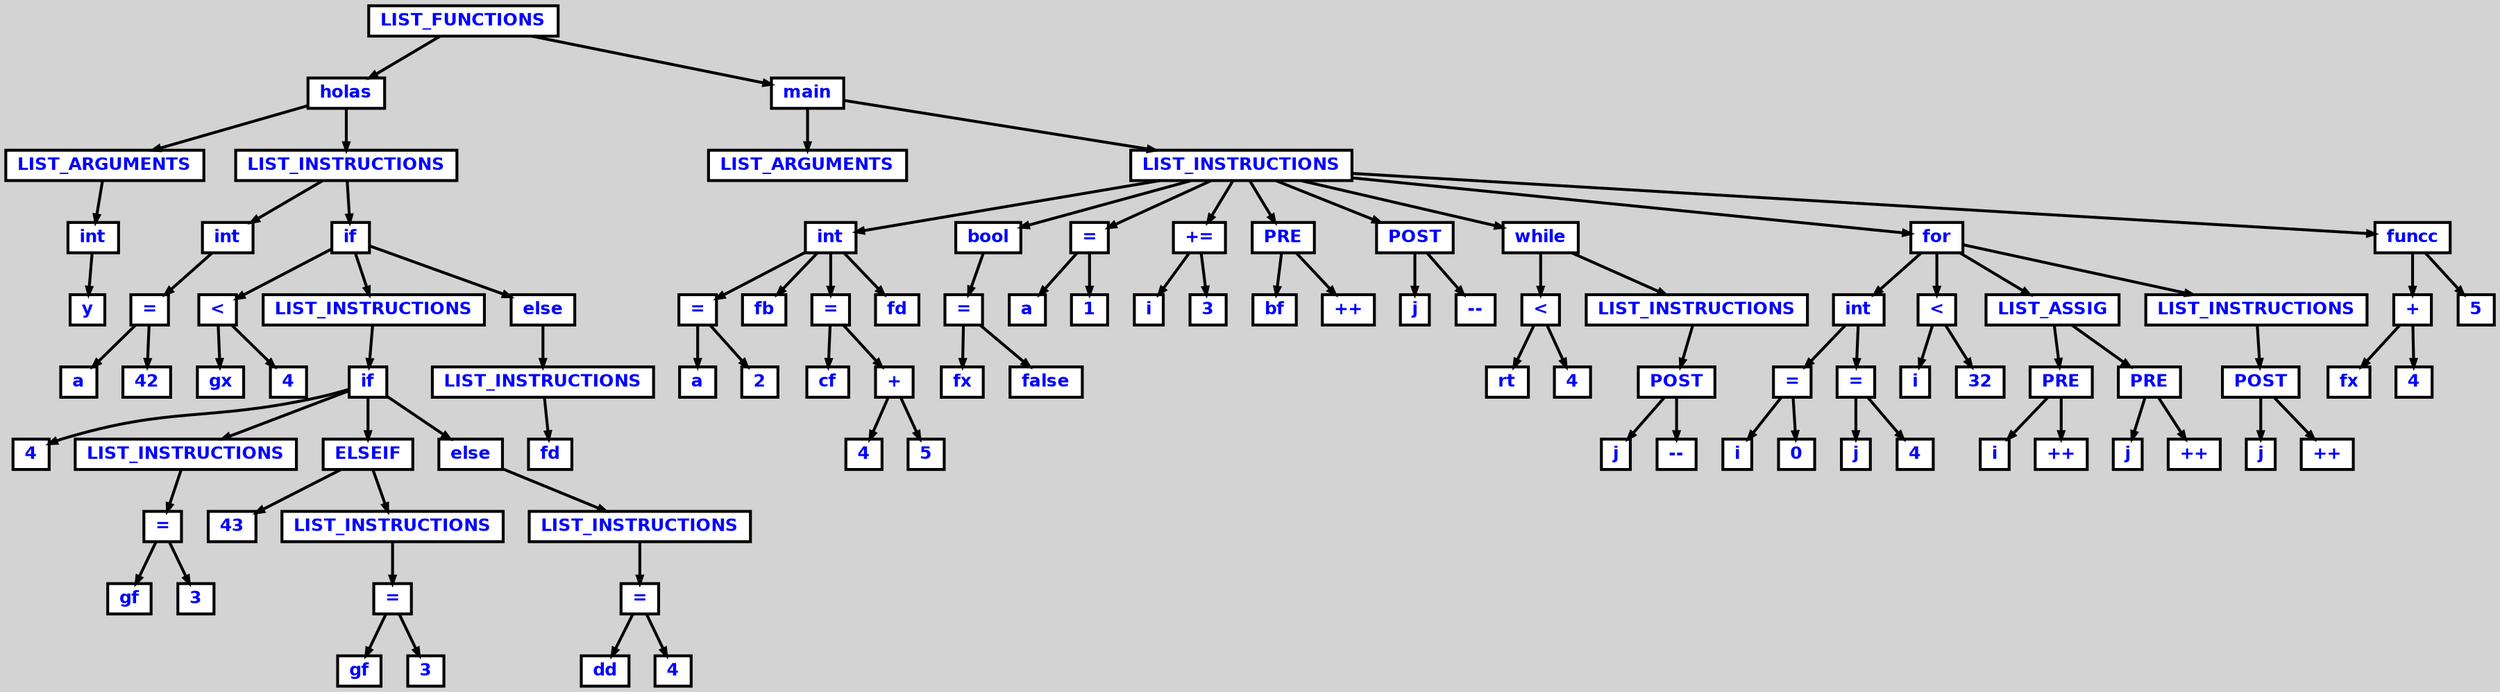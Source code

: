 digraph {

	ordering=out;
	ranksep=.4;
	bgcolor="lightgrey"; node [shape=box, fixedsize=false, fontsize=12, fontname="Helvetica-bold", fontcolor="blue"
		width=.25, height=.25, color="black", fillcolor="white", style="filled, solid, bold"];
	edge [arrowsize=.5, color="black", style="bold"]

  n0 [label="LIST_FUNCTIONS"];
  n1 [label="holas"];
  n1 [label="holas"];
  n2 [label="LIST_ARGUMENTS"];
  n2 [label="LIST_ARGUMENTS"];
  n3 [label="int"];
  n3 [label="int"];
  n4 [label="y"];
  n5 [label="LIST_INSTRUCTIONS"];
  n5 [label="LIST_INSTRUCTIONS"];
  n6 [label="int"];
  n6 [label="int"];
  n7 [label="="];
  n7 [label="="];
  n8 [label="a"];
  n9 [label="42"];
  n10 [label="if"];
  n10 [label="if"];
  n11 [label="<"];
  n11 [label="<"];
  n12 [label="gx"];
  n13 [label="4"];
  n14 [label="LIST_INSTRUCTIONS"];
  n14 [label="LIST_INSTRUCTIONS"];
  n15 [label="if"];
  n15 [label="if"];
  n16 [label="4"];
  n17 [label="LIST_INSTRUCTIONS"];
  n17 [label="LIST_INSTRUCTIONS"];
  n18 [label="="];
  n18 [label="="];
  n19 [label="gf"];
  n20 [label="3"];
  n21 [label="ELSEIF"];
  n21 [label="ELSEIF"];
  n22 [label="43"];
  n23 [label="LIST_INSTRUCTIONS"];
  n23 [label="LIST_INSTRUCTIONS"];
  n24 [label="="];
  n24 [label="="];
  n25 [label="gf"];
  n26 [label="3"];
  n27 [label="else"];
  n27 [label="else"];
  n28 [label="LIST_INSTRUCTIONS"];
  n28 [label="LIST_INSTRUCTIONS"];
  n29 [label="="];
  n29 [label="="];
  n30 [label="dd"];
  n31 [label="4"];
  n32 [label="else"];
  n32 [label="else"];
  n33 [label="LIST_INSTRUCTIONS"];
  n33 [label="LIST_INSTRUCTIONS"];
  n34 [label="fd"];
  n35 [label="main"];
  n35 [label="main"];
  n36 [label="LIST_ARGUMENTS"];
  n37 [label="LIST_INSTRUCTIONS"];
  n37 [label="LIST_INSTRUCTIONS"];
  n38 [label="int"];
  n38 [label="int"];
  n39 [label="="];
  n39 [label="="];
  n40 [label="a"];
  n41 [label="2"];
  n42 [label="fb"];
  n43 [label="="];
  n43 [label="="];
  n44 [label="cf"];
  n45 [label="+"];
  n45 [label="+"];
  n46 [label="4"];
  n47 [label="5"];
  n48 [label="fd"];
  n49 [label="bool"];
  n49 [label="bool"];
  n50 [label="="];
  n50 [label="="];
  n51 [label="fx"];
  n52 [label="false"];
  n53 [label="="];
  n53 [label="="];
  n54 [label="a"];
  n55 [label="1"];
  n56 [label="+="];
  n56 [label="+="];
  n57 [label="i"];
  n58 [label="3"];
  n59 [label="PRE"];
  n59 [label="PRE"];
  n60 [label="bf"];
  n61 [label="++"];
  n62 [label="POST"];
  n62 [label="POST"];
  n63 [label="j"];
  n64 [label="--"];
  n65 [label="while"];
  n65 [label="while"];
  n66 [label="<"];
  n66 [label="<"];
  n67 [label="rt"];
  n68 [label="4"];
  n69 [label="LIST_INSTRUCTIONS"];
  n69 [label="LIST_INSTRUCTIONS"];
  n70 [label="POST"];
  n70 [label="POST"];
  n71 [label="j"];
  n72 [label="--"];
  n73 [label="for"];
  n73 [label="for"];
  n74 [label="int"];
  n74 [label="int"];
  n75 [label="="];
  n75 [label="="];
  n76 [label="i"];
  n77 [label="0"];
  n78 [label="="];
  n78 [label="="];
  n79 [label="j"];
  n80 [label="4"];
  n81 [label="<"];
  n81 [label="<"];
  n82 [label="i"];
  n83 [label="32"];
  n84 [label="LIST_ASSIG"];
  n84 [label="LIST_ASSIG"];
  n85 [label="PRE"];
  n85 [label="PRE"];
  n86 [label="i"];
  n87 [label="++"];
  n88 [label="PRE"];
  n88 [label="PRE"];
  n89 [label="j"];
  n90 [label="++"];
  n91 [label="LIST_INSTRUCTIONS"];
  n91 [label="LIST_INSTRUCTIONS"];
  n92 [label="POST"];
  n92 [label="POST"];
  n93 [label="j"];
  n94 [label="++"];
  n95 [label="funcc"];
  n95 [label="funcc"];
  n96 [label="+"];
  n96 [label="+"];
  n97 [label="fx"];
  n98 [label="4"];
  n99 [label="5"];

  n0 -> n1 // "LIST_FUNCTIONS" -> "holas"
  n1 -> n2 // "holas" -> "LIST_ARGUMENTS"
  n2 -> n3 // "LIST_ARGUMENTS" -> "int"
  n3 -> n4 // "int" -> "y"
  n1 -> n5 // "holas" -> "LIST_INSTRUCTIONS"
  n5 -> n6 // "LIST_INSTRUCTIONS" -> "int"
  n6 -> n7 // "int" -> "="
  n7 -> n8 // "=" -> "a"
  n7 -> n9 // "=" -> "42"
  n5 -> n10 // "LIST_INSTRUCTIONS" -> "if"
  n10 -> n11 // "if" -> "<"
  n11 -> n12 // "<" -> "gx"
  n11 -> n13 // "<" -> "4"
  n10 -> n14 // "if" -> "LIST_INSTRUCTIONS"
  n14 -> n15 // "LIST_INSTRUCTIONS" -> "if"
  n15 -> n16 // "if" -> "4"
  n15 -> n17 // "if" -> "LIST_INSTRUCTIONS"
  n17 -> n18 // "LIST_INSTRUCTIONS" -> "="
  n18 -> n19 // "=" -> "gf"
  n18 -> n20 // "=" -> "3"
  n15 -> n21 // "if" -> "ELSEIF"
  n21 -> n22 // "ELSEIF" -> "43"
  n21 -> n23 // "ELSEIF" -> "LIST_INSTRUCTIONS"
  n23 -> n24 // "LIST_INSTRUCTIONS" -> "="
  n24 -> n25 // "=" -> "gf"
  n24 -> n26 // "=" -> "3"
  n15 -> n27 // "if" -> "else"
  n27 -> n28 // "else" -> "LIST_INSTRUCTIONS"
  n28 -> n29 // "LIST_INSTRUCTIONS" -> "="
  n29 -> n30 // "=" -> "dd"
  n29 -> n31 // "=" -> "4"
  n10 -> n32 // "if" -> "else"
  n32 -> n33 // "else" -> "LIST_INSTRUCTIONS"
  n33 -> n34 // "LIST_INSTRUCTIONS" -> "fd"
  n0 -> n35 // "LIST_FUNCTIONS" -> "main"
  n35 -> n36 // "main" -> "LIST_ARGUMENTS"
  n35 -> n37 // "main" -> "LIST_INSTRUCTIONS"
  n37 -> n38 // "LIST_INSTRUCTIONS" -> "int"
  n38 -> n39 // "int" -> "="
  n39 -> n40 // "=" -> "a"
  n39 -> n41 // "=" -> "2"
  n38 -> n42 // "int" -> "fb"
  n38 -> n43 // "int" -> "="
  n43 -> n44 // "=" -> "cf"
  n43 -> n45 // "=" -> "+"
  n45 -> n46 // "+" -> "4"
  n45 -> n47 // "+" -> "5"
  n38 -> n48 // "int" -> "fd"
  n37 -> n49 // "LIST_INSTRUCTIONS" -> "bool"
  n49 -> n50 // "bool" -> "="
  n50 -> n51 // "=" -> "fx"
  n50 -> n52 // "=" -> "false"
  n37 -> n53 // "LIST_INSTRUCTIONS" -> "="
  n53 -> n54 // "=" -> "a"
  n53 -> n55 // "=" -> "1"
  n37 -> n56 // "LIST_INSTRUCTIONS" -> "+="
  n56 -> n57 // "+=" -> "i"
  n56 -> n58 // "+=" -> "3"
  n37 -> n59 // "LIST_INSTRUCTIONS" -> "PRE"
  n59 -> n60 // "PRE" -> "bf"
  n59 -> n61 // "PRE" -> "++"
  n37 -> n62 // "LIST_INSTRUCTIONS" -> "POST"
  n62 -> n63 // "POST" -> "j"
  n62 -> n64 // "POST" -> "--"
  n37 -> n65 // "LIST_INSTRUCTIONS" -> "while"
  n65 -> n66 // "while" -> "<"
  n66 -> n67 // "<" -> "rt"
  n66 -> n68 // "<" -> "4"
  n65 -> n69 // "while" -> "LIST_INSTRUCTIONS"
  n69 -> n70 // "LIST_INSTRUCTIONS" -> "POST"
  n70 -> n71 // "POST" -> "j"
  n70 -> n72 // "POST" -> "--"
  n37 -> n73 // "LIST_INSTRUCTIONS" -> "for"
  n73 -> n74 // "for" -> "int"
  n74 -> n75 // "int" -> "="
  n75 -> n76 // "=" -> "i"
  n75 -> n77 // "=" -> "0"
  n74 -> n78 // "int" -> "="
  n78 -> n79 // "=" -> "j"
  n78 -> n80 // "=" -> "4"
  n73 -> n81 // "for" -> "<"
  n81 -> n82 // "<" -> "i"
  n81 -> n83 // "<" -> "32"
  n73 -> n84 // "for" -> "LIST_ASSIG"
  n84 -> n85 // "LIST_ASSIG" -> "PRE"
  n85 -> n86 // "PRE" -> "i"
  n85 -> n87 // "PRE" -> "++"
  n84 -> n88 // "LIST_ASSIG" -> "PRE"
  n88 -> n89 // "PRE" -> "j"
  n88 -> n90 // "PRE" -> "++"
  n73 -> n91 // "for" -> "LIST_INSTRUCTIONS"
  n91 -> n92 // "LIST_INSTRUCTIONS" -> "POST"
  n92 -> n93 // "POST" -> "j"
  n92 -> n94 // "POST" -> "++"
  n37 -> n95 // "LIST_INSTRUCTIONS" -> "funcc"
  n95 -> n96 // "funcc" -> "+"
  n96 -> n97 // "+" -> "fx"
  n96 -> n98 // "+" -> "4"
  n95 -> n99 // "funcc" -> "5"

}
